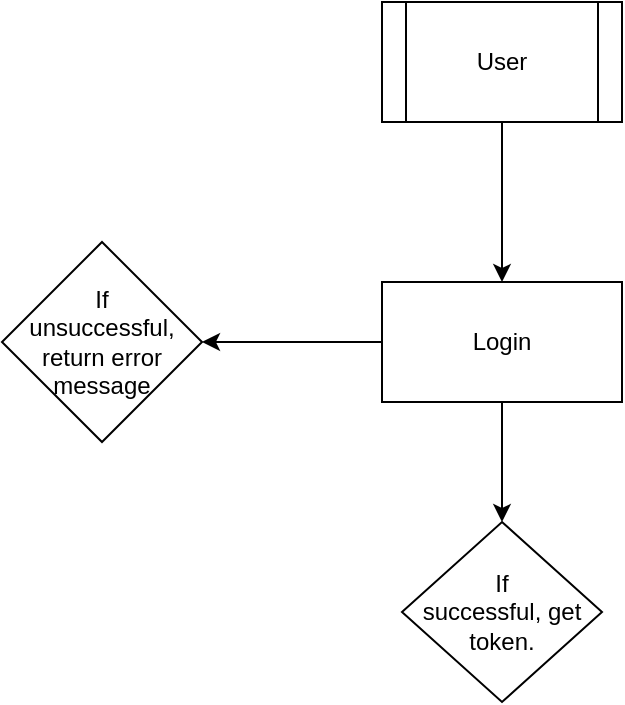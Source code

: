 <mxfile>
    <diagram id="daB-uyhHKxL-E0zUN2bl" name="Page-1">
        <mxGraphModel dx="938" dy="862" grid="1" gridSize="10" guides="1" tooltips="1" connect="1" arrows="1" fold="1" page="1" pageScale="1" pageWidth="827" pageHeight="1169" math="0" shadow="0">
            <root>
                <mxCell id="0"/>
                <mxCell id="1" parent="0"/>
                <mxCell id="4" value="" style="edgeStyle=none;html=1;" edge="1" parent="1" source="2" target="3">
                    <mxGeometry relative="1" as="geometry"/>
                </mxCell>
                <mxCell id="2" value="User" style="shape=process;whiteSpace=wrap;html=1;backgroundOutline=1;" vertex="1" parent="1">
                    <mxGeometry x="370" y="30" width="120" height="60" as="geometry"/>
                </mxCell>
                <mxCell id="6" value="" style="edgeStyle=none;html=1;" edge="1" parent="1" source="3" target="5">
                    <mxGeometry relative="1" as="geometry"/>
                </mxCell>
                <mxCell id="8" value="" style="edgeStyle=none;html=1;" edge="1" parent="1" source="3" target="7">
                    <mxGeometry relative="1" as="geometry"/>
                </mxCell>
                <mxCell id="3" value="Login" style="whiteSpace=wrap;html=1;" vertex="1" parent="1">
                    <mxGeometry x="370" y="170" width="120" height="60" as="geometry"/>
                </mxCell>
                <mxCell id="5" value="If&lt;br&gt;successful, get&lt;br&gt;token." style="rhombus;whiteSpace=wrap;html=1;" vertex="1" parent="1">
                    <mxGeometry x="380" y="290" width="100" height="90" as="geometry"/>
                </mxCell>
                <mxCell id="7" value="If&lt;br&gt;unsuccessful, return error message" style="rhombus;whiteSpace=wrap;html=1;" vertex="1" parent="1">
                    <mxGeometry x="180" y="150" width="100" height="100" as="geometry"/>
                </mxCell>
            </root>
        </mxGraphModel>
    </diagram>
</mxfile>